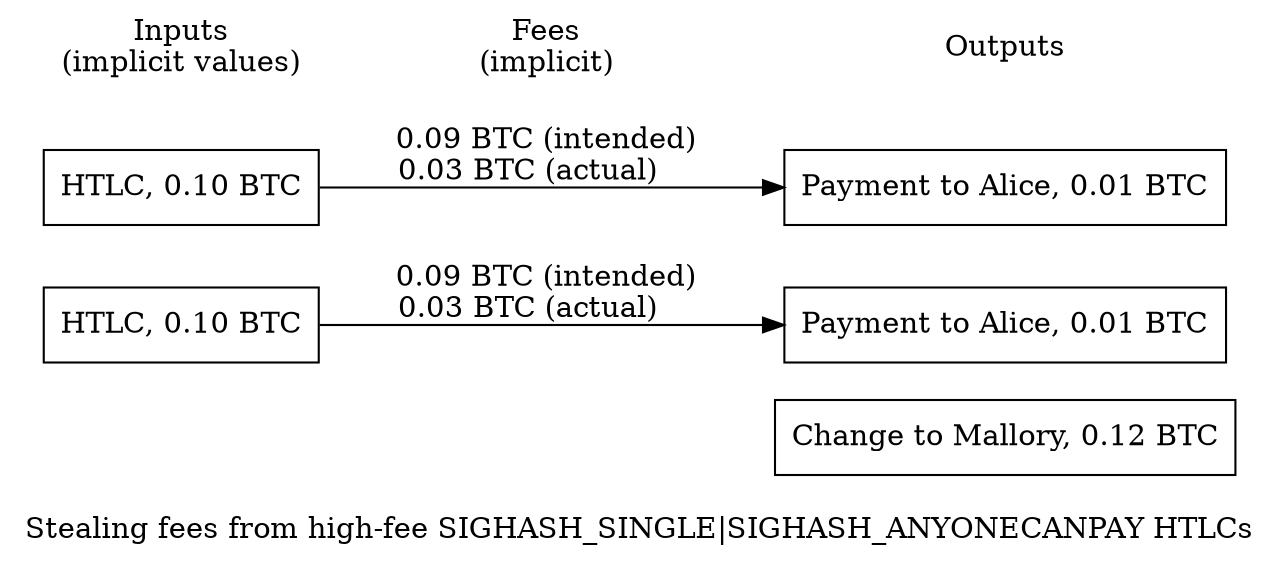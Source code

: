 digraph htlc_fee_bumping {

rankdir=LR

//graph [ bgcolor = transparent ];
node [ shape = "box" ];

{
  edge [ minlen = 2 ];
  in2 [ style = "invis" ];
  in0 [label = "HTLC, 0.10 BTC"];
  in1 [label = "HTLC, 0.10 BTC"];

  out2 [label = "Change to Mallory, 0.12 BTC"];
  out0 [label = "Payment to Alice, 0.01 BTC"];
  out1 [label = "Payment to Alice, 0.01 BTC"];

  in2 -> out2 [ style = "invis" ];
  in0 -> out0 [ label = "0.09 BTC (intended)\n0.03 BTC (actual)    " ];
  in1 -> out1 [ label = "0.09 BTC (intended)\n0.03 BTC (actual)    " ];
}

{
  node [ shape = "none" ];
  edge [ style = "invis" ];

  l_ins [ label = "Inputs\n(implicit values)" ];
  l_fees [ label = "Fees\n(implicit)" ];
  l_outs [ label = "Outputs" ];

  l_ins -> l_fees -> l_outs;
}

label = " \nStealing fees from high-fee SIGHASH_SINGLE|SIGHASH_ANYONECANPAY HTLCs"

}
